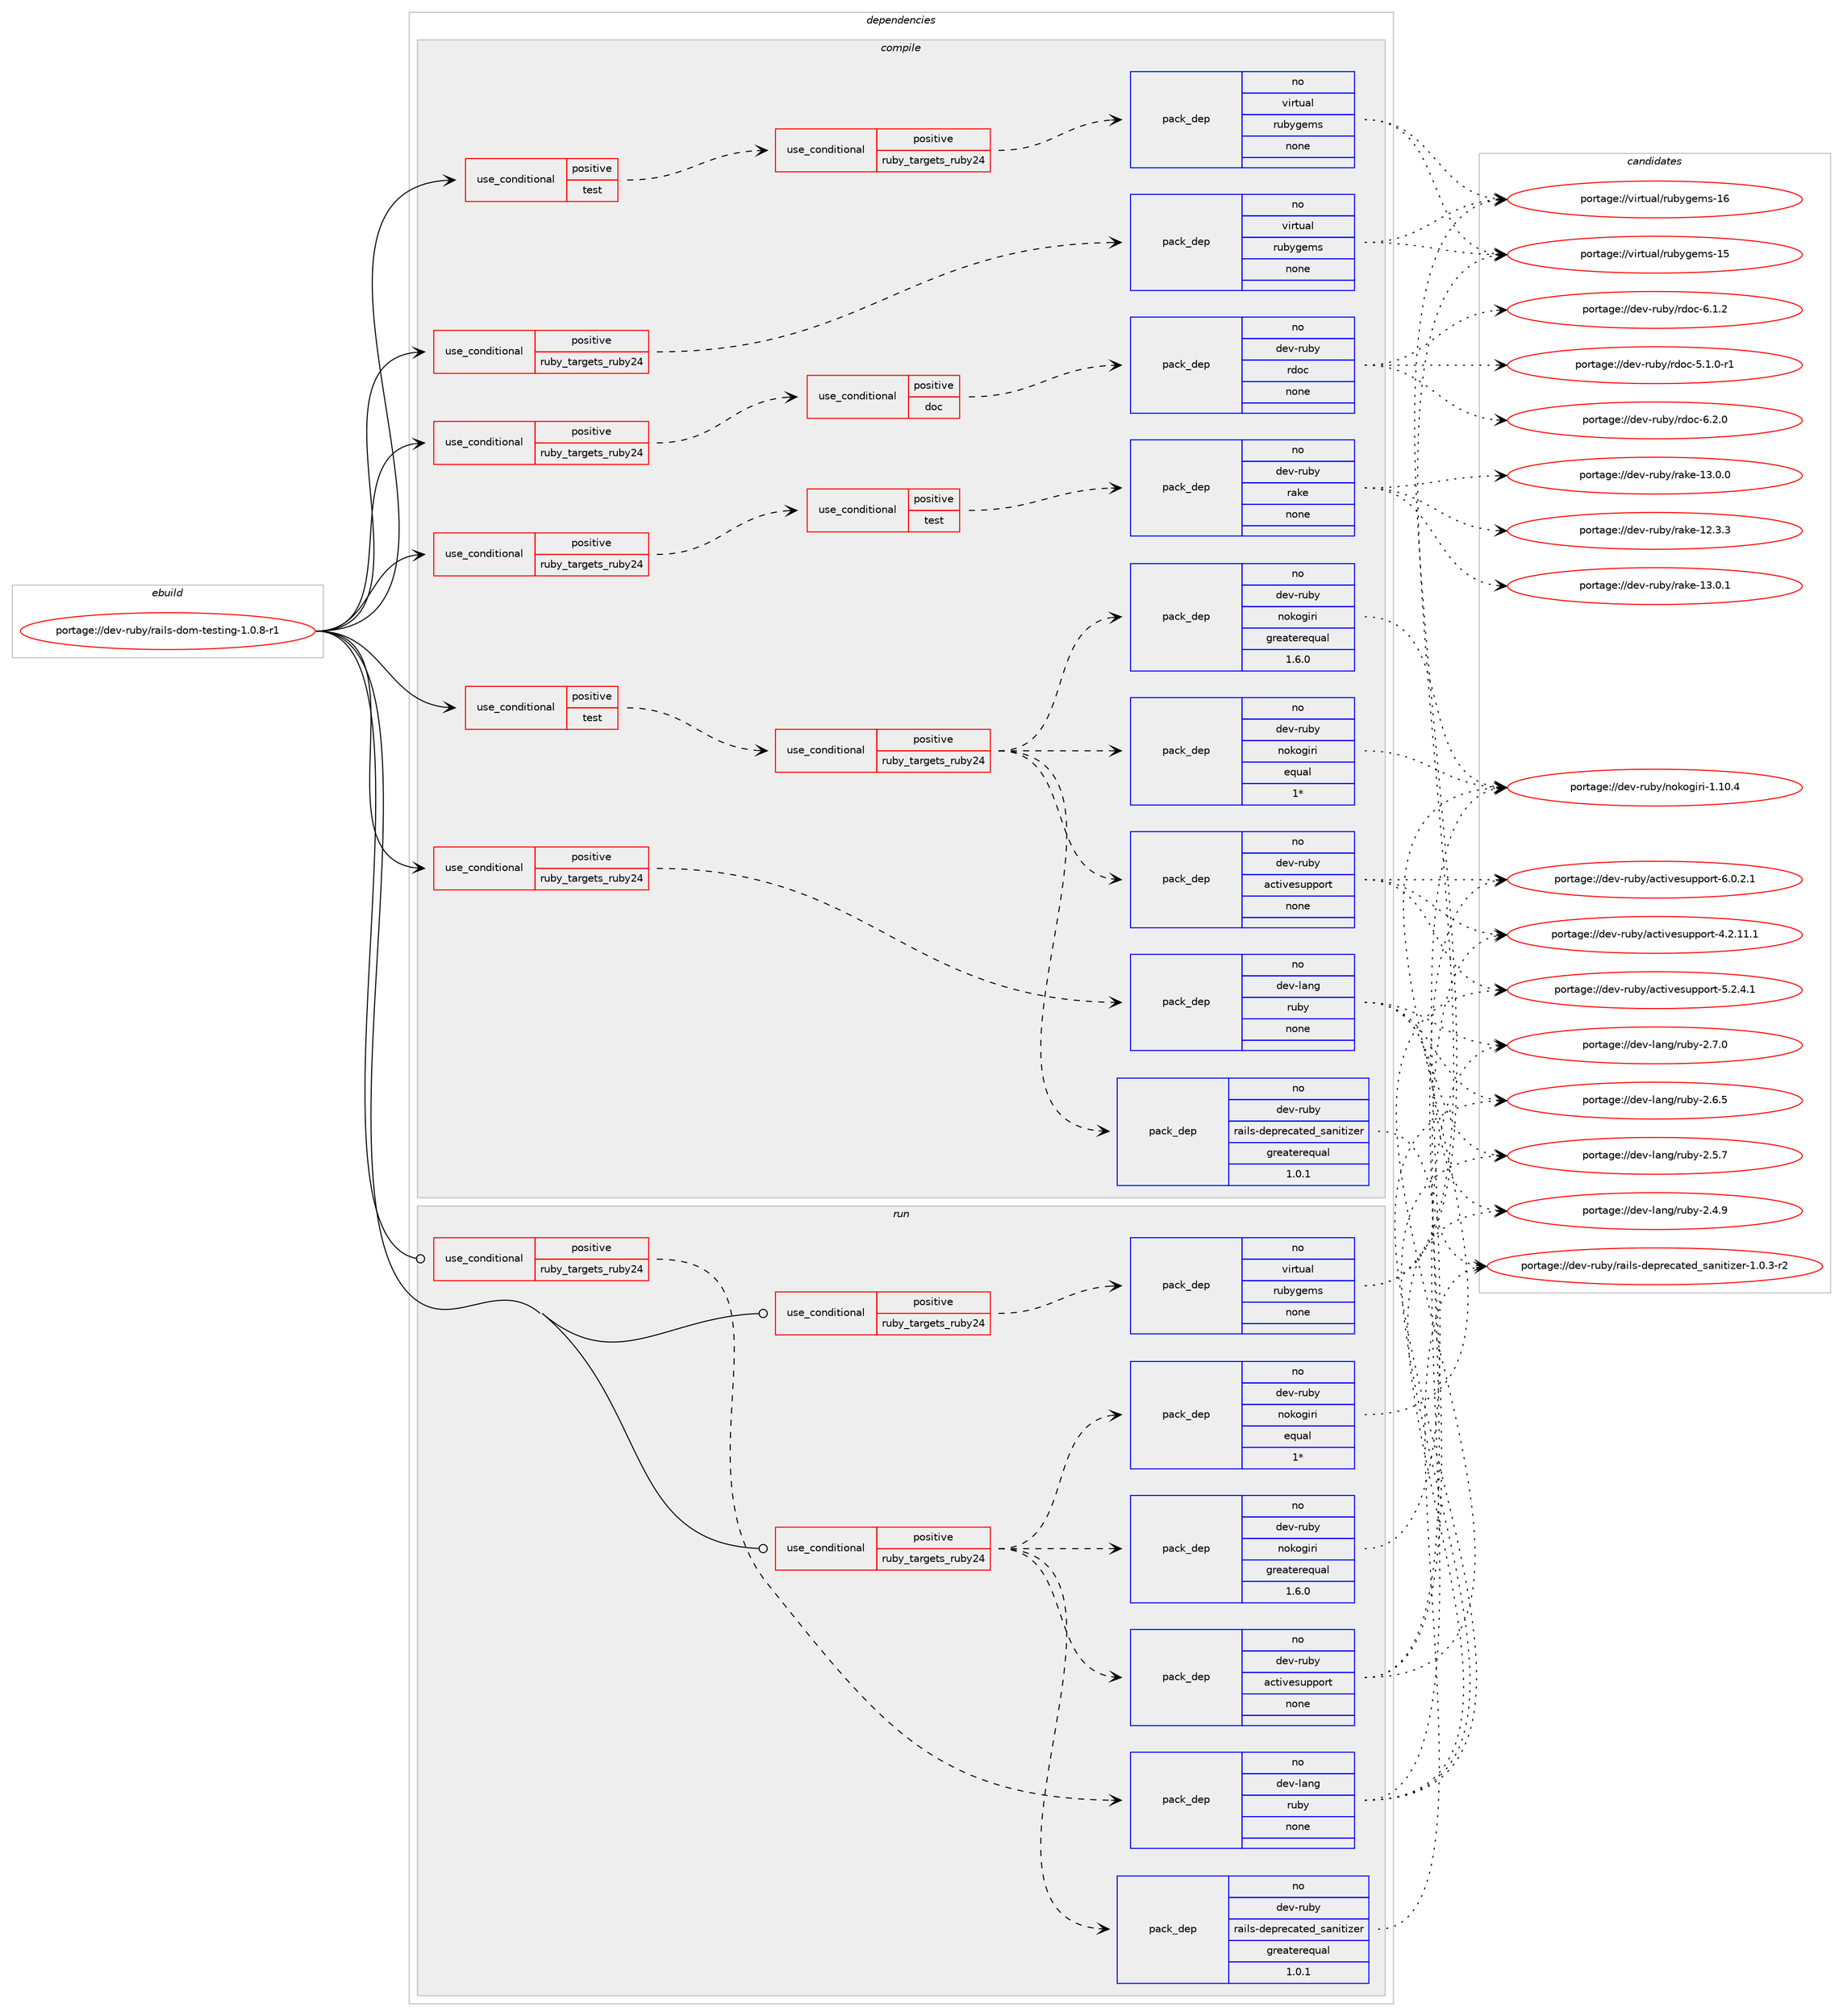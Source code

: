 digraph prolog {

# *************
# Graph options
# *************

newrank=true;
concentrate=true;
compound=true;
graph [rankdir=LR,fontname=Helvetica,fontsize=10,ranksep=1.5];#, ranksep=2.5, nodesep=0.2];
edge  [arrowhead=vee];
node  [fontname=Helvetica,fontsize=10];

# **********
# The ebuild
# **********

subgraph cluster_leftcol {
color=gray;
label=<<i>ebuild</i>>;
id [label="portage://dev-ruby/rails-dom-testing-1.0.8-r1", color=red, width=4, href="../dev-ruby/rails-dom-testing-1.0.8-r1.svg"];
}

# ****************
# The dependencies
# ****************

subgraph cluster_midcol {
color=gray;
label=<<i>dependencies</i>>;
subgraph cluster_compile {
fillcolor="#eeeeee";
style=filled;
label=<<i>compile</i>>;
subgraph cond77074 {
dependency336066 [label=<<TABLE BORDER="0" CELLBORDER="1" CELLSPACING="0" CELLPADDING="4"><TR><TD ROWSPAN="3" CELLPADDING="10">use_conditional</TD></TR><TR><TD>positive</TD></TR><TR><TD>ruby_targets_ruby24</TD></TR></TABLE>>, shape=none, color=red];
subgraph cond77075 {
dependency336067 [label=<<TABLE BORDER="0" CELLBORDER="1" CELLSPACING="0" CELLPADDING="4"><TR><TD ROWSPAN="3" CELLPADDING="10">use_conditional</TD></TR><TR><TD>positive</TD></TR><TR><TD>doc</TD></TR></TABLE>>, shape=none, color=red];
subgraph pack254245 {
dependency336068 [label=<<TABLE BORDER="0" CELLBORDER="1" CELLSPACING="0" CELLPADDING="4" WIDTH="220"><TR><TD ROWSPAN="6" CELLPADDING="30">pack_dep</TD></TR><TR><TD WIDTH="110">no</TD></TR><TR><TD>dev-ruby</TD></TR><TR><TD>rdoc</TD></TR><TR><TD>none</TD></TR><TR><TD></TD></TR></TABLE>>, shape=none, color=blue];
}
dependency336067:e -> dependency336068:w [weight=20,style="dashed",arrowhead="vee"];
}
dependency336066:e -> dependency336067:w [weight=20,style="dashed",arrowhead="vee"];
}
id:e -> dependency336066:w [weight=20,style="solid",arrowhead="vee"];
subgraph cond77076 {
dependency336069 [label=<<TABLE BORDER="0" CELLBORDER="1" CELLSPACING="0" CELLPADDING="4"><TR><TD ROWSPAN="3" CELLPADDING="10">use_conditional</TD></TR><TR><TD>positive</TD></TR><TR><TD>ruby_targets_ruby24</TD></TR></TABLE>>, shape=none, color=red];
subgraph cond77077 {
dependency336070 [label=<<TABLE BORDER="0" CELLBORDER="1" CELLSPACING="0" CELLPADDING="4"><TR><TD ROWSPAN="3" CELLPADDING="10">use_conditional</TD></TR><TR><TD>positive</TD></TR><TR><TD>test</TD></TR></TABLE>>, shape=none, color=red];
subgraph pack254246 {
dependency336071 [label=<<TABLE BORDER="0" CELLBORDER="1" CELLSPACING="0" CELLPADDING="4" WIDTH="220"><TR><TD ROWSPAN="6" CELLPADDING="30">pack_dep</TD></TR><TR><TD WIDTH="110">no</TD></TR><TR><TD>dev-ruby</TD></TR><TR><TD>rake</TD></TR><TR><TD>none</TD></TR><TR><TD></TD></TR></TABLE>>, shape=none, color=blue];
}
dependency336070:e -> dependency336071:w [weight=20,style="dashed",arrowhead="vee"];
}
dependency336069:e -> dependency336070:w [weight=20,style="dashed",arrowhead="vee"];
}
id:e -> dependency336069:w [weight=20,style="solid",arrowhead="vee"];
subgraph cond77078 {
dependency336072 [label=<<TABLE BORDER="0" CELLBORDER="1" CELLSPACING="0" CELLPADDING="4"><TR><TD ROWSPAN="3" CELLPADDING="10">use_conditional</TD></TR><TR><TD>positive</TD></TR><TR><TD>ruby_targets_ruby24</TD></TR></TABLE>>, shape=none, color=red];
subgraph pack254247 {
dependency336073 [label=<<TABLE BORDER="0" CELLBORDER="1" CELLSPACING="0" CELLPADDING="4" WIDTH="220"><TR><TD ROWSPAN="6" CELLPADDING="30">pack_dep</TD></TR><TR><TD WIDTH="110">no</TD></TR><TR><TD>dev-lang</TD></TR><TR><TD>ruby</TD></TR><TR><TD>none</TD></TR><TR><TD></TD></TR></TABLE>>, shape=none, color=blue];
}
dependency336072:e -> dependency336073:w [weight=20,style="dashed",arrowhead="vee"];
}
id:e -> dependency336072:w [weight=20,style="solid",arrowhead="vee"];
subgraph cond77079 {
dependency336074 [label=<<TABLE BORDER="0" CELLBORDER="1" CELLSPACING="0" CELLPADDING="4"><TR><TD ROWSPAN="3" CELLPADDING="10">use_conditional</TD></TR><TR><TD>positive</TD></TR><TR><TD>ruby_targets_ruby24</TD></TR></TABLE>>, shape=none, color=red];
subgraph pack254248 {
dependency336075 [label=<<TABLE BORDER="0" CELLBORDER="1" CELLSPACING="0" CELLPADDING="4" WIDTH="220"><TR><TD ROWSPAN="6" CELLPADDING="30">pack_dep</TD></TR><TR><TD WIDTH="110">no</TD></TR><TR><TD>virtual</TD></TR><TR><TD>rubygems</TD></TR><TR><TD>none</TD></TR><TR><TD></TD></TR></TABLE>>, shape=none, color=blue];
}
dependency336074:e -> dependency336075:w [weight=20,style="dashed",arrowhead="vee"];
}
id:e -> dependency336074:w [weight=20,style="solid",arrowhead="vee"];
subgraph cond77080 {
dependency336076 [label=<<TABLE BORDER="0" CELLBORDER="1" CELLSPACING="0" CELLPADDING="4"><TR><TD ROWSPAN="3" CELLPADDING="10">use_conditional</TD></TR><TR><TD>positive</TD></TR><TR><TD>test</TD></TR></TABLE>>, shape=none, color=red];
subgraph cond77081 {
dependency336077 [label=<<TABLE BORDER="0" CELLBORDER="1" CELLSPACING="0" CELLPADDING="4"><TR><TD ROWSPAN="3" CELLPADDING="10">use_conditional</TD></TR><TR><TD>positive</TD></TR><TR><TD>ruby_targets_ruby24</TD></TR></TABLE>>, shape=none, color=red];
subgraph pack254249 {
dependency336078 [label=<<TABLE BORDER="0" CELLBORDER="1" CELLSPACING="0" CELLPADDING="4" WIDTH="220"><TR><TD ROWSPAN="6" CELLPADDING="30">pack_dep</TD></TR><TR><TD WIDTH="110">no</TD></TR><TR><TD>dev-ruby</TD></TR><TR><TD>activesupport</TD></TR><TR><TD>none</TD></TR><TR><TD></TD></TR></TABLE>>, shape=none, color=blue];
}
dependency336077:e -> dependency336078:w [weight=20,style="dashed",arrowhead="vee"];
subgraph pack254250 {
dependency336079 [label=<<TABLE BORDER="0" CELLBORDER="1" CELLSPACING="0" CELLPADDING="4" WIDTH="220"><TR><TD ROWSPAN="6" CELLPADDING="30">pack_dep</TD></TR><TR><TD WIDTH="110">no</TD></TR><TR><TD>dev-ruby</TD></TR><TR><TD>nokogiri</TD></TR><TR><TD>greaterequal</TD></TR><TR><TD>1.6.0</TD></TR></TABLE>>, shape=none, color=blue];
}
dependency336077:e -> dependency336079:w [weight=20,style="dashed",arrowhead="vee"];
subgraph pack254251 {
dependency336080 [label=<<TABLE BORDER="0" CELLBORDER="1" CELLSPACING="0" CELLPADDING="4" WIDTH="220"><TR><TD ROWSPAN="6" CELLPADDING="30">pack_dep</TD></TR><TR><TD WIDTH="110">no</TD></TR><TR><TD>dev-ruby</TD></TR><TR><TD>nokogiri</TD></TR><TR><TD>equal</TD></TR><TR><TD>1*</TD></TR></TABLE>>, shape=none, color=blue];
}
dependency336077:e -> dependency336080:w [weight=20,style="dashed",arrowhead="vee"];
subgraph pack254252 {
dependency336081 [label=<<TABLE BORDER="0" CELLBORDER="1" CELLSPACING="0" CELLPADDING="4" WIDTH="220"><TR><TD ROWSPAN="6" CELLPADDING="30">pack_dep</TD></TR><TR><TD WIDTH="110">no</TD></TR><TR><TD>dev-ruby</TD></TR><TR><TD>rails-deprecated_sanitizer</TD></TR><TR><TD>greaterequal</TD></TR><TR><TD>1.0.1</TD></TR></TABLE>>, shape=none, color=blue];
}
dependency336077:e -> dependency336081:w [weight=20,style="dashed",arrowhead="vee"];
}
dependency336076:e -> dependency336077:w [weight=20,style="dashed",arrowhead="vee"];
}
id:e -> dependency336076:w [weight=20,style="solid",arrowhead="vee"];
subgraph cond77082 {
dependency336082 [label=<<TABLE BORDER="0" CELLBORDER="1" CELLSPACING="0" CELLPADDING="4"><TR><TD ROWSPAN="3" CELLPADDING="10">use_conditional</TD></TR><TR><TD>positive</TD></TR><TR><TD>test</TD></TR></TABLE>>, shape=none, color=red];
subgraph cond77083 {
dependency336083 [label=<<TABLE BORDER="0" CELLBORDER="1" CELLSPACING="0" CELLPADDING="4"><TR><TD ROWSPAN="3" CELLPADDING="10">use_conditional</TD></TR><TR><TD>positive</TD></TR><TR><TD>ruby_targets_ruby24</TD></TR></TABLE>>, shape=none, color=red];
subgraph pack254253 {
dependency336084 [label=<<TABLE BORDER="0" CELLBORDER="1" CELLSPACING="0" CELLPADDING="4" WIDTH="220"><TR><TD ROWSPAN="6" CELLPADDING="30">pack_dep</TD></TR><TR><TD WIDTH="110">no</TD></TR><TR><TD>virtual</TD></TR><TR><TD>rubygems</TD></TR><TR><TD>none</TD></TR><TR><TD></TD></TR></TABLE>>, shape=none, color=blue];
}
dependency336083:e -> dependency336084:w [weight=20,style="dashed",arrowhead="vee"];
}
dependency336082:e -> dependency336083:w [weight=20,style="dashed",arrowhead="vee"];
}
id:e -> dependency336082:w [weight=20,style="solid",arrowhead="vee"];
}
subgraph cluster_compileandrun {
fillcolor="#eeeeee";
style=filled;
label=<<i>compile and run</i>>;
}
subgraph cluster_run {
fillcolor="#eeeeee";
style=filled;
label=<<i>run</i>>;
subgraph cond77084 {
dependency336085 [label=<<TABLE BORDER="0" CELLBORDER="1" CELLSPACING="0" CELLPADDING="4"><TR><TD ROWSPAN="3" CELLPADDING="10">use_conditional</TD></TR><TR><TD>positive</TD></TR><TR><TD>ruby_targets_ruby24</TD></TR></TABLE>>, shape=none, color=red];
subgraph pack254254 {
dependency336086 [label=<<TABLE BORDER="0" CELLBORDER="1" CELLSPACING="0" CELLPADDING="4" WIDTH="220"><TR><TD ROWSPAN="6" CELLPADDING="30">pack_dep</TD></TR><TR><TD WIDTH="110">no</TD></TR><TR><TD>dev-lang</TD></TR><TR><TD>ruby</TD></TR><TR><TD>none</TD></TR><TR><TD></TD></TR></TABLE>>, shape=none, color=blue];
}
dependency336085:e -> dependency336086:w [weight=20,style="dashed",arrowhead="vee"];
}
id:e -> dependency336085:w [weight=20,style="solid",arrowhead="odot"];
subgraph cond77085 {
dependency336087 [label=<<TABLE BORDER="0" CELLBORDER="1" CELLSPACING="0" CELLPADDING="4"><TR><TD ROWSPAN="3" CELLPADDING="10">use_conditional</TD></TR><TR><TD>positive</TD></TR><TR><TD>ruby_targets_ruby24</TD></TR></TABLE>>, shape=none, color=red];
subgraph pack254255 {
dependency336088 [label=<<TABLE BORDER="0" CELLBORDER="1" CELLSPACING="0" CELLPADDING="4" WIDTH="220"><TR><TD ROWSPAN="6" CELLPADDING="30">pack_dep</TD></TR><TR><TD WIDTH="110">no</TD></TR><TR><TD>dev-ruby</TD></TR><TR><TD>activesupport</TD></TR><TR><TD>none</TD></TR><TR><TD></TD></TR></TABLE>>, shape=none, color=blue];
}
dependency336087:e -> dependency336088:w [weight=20,style="dashed",arrowhead="vee"];
subgraph pack254256 {
dependency336089 [label=<<TABLE BORDER="0" CELLBORDER="1" CELLSPACING="0" CELLPADDING="4" WIDTH="220"><TR><TD ROWSPAN="6" CELLPADDING="30">pack_dep</TD></TR><TR><TD WIDTH="110">no</TD></TR><TR><TD>dev-ruby</TD></TR><TR><TD>nokogiri</TD></TR><TR><TD>greaterequal</TD></TR><TR><TD>1.6.0</TD></TR></TABLE>>, shape=none, color=blue];
}
dependency336087:e -> dependency336089:w [weight=20,style="dashed",arrowhead="vee"];
subgraph pack254257 {
dependency336090 [label=<<TABLE BORDER="0" CELLBORDER="1" CELLSPACING="0" CELLPADDING="4" WIDTH="220"><TR><TD ROWSPAN="6" CELLPADDING="30">pack_dep</TD></TR><TR><TD WIDTH="110">no</TD></TR><TR><TD>dev-ruby</TD></TR><TR><TD>nokogiri</TD></TR><TR><TD>equal</TD></TR><TR><TD>1*</TD></TR></TABLE>>, shape=none, color=blue];
}
dependency336087:e -> dependency336090:w [weight=20,style="dashed",arrowhead="vee"];
subgraph pack254258 {
dependency336091 [label=<<TABLE BORDER="0" CELLBORDER="1" CELLSPACING="0" CELLPADDING="4" WIDTH="220"><TR><TD ROWSPAN="6" CELLPADDING="30">pack_dep</TD></TR><TR><TD WIDTH="110">no</TD></TR><TR><TD>dev-ruby</TD></TR><TR><TD>rails-deprecated_sanitizer</TD></TR><TR><TD>greaterequal</TD></TR><TR><TD>1.0.1</TD></TR></TABLE>>, shape=none, color=blue];
}
dependency336087:e -> dependency336091:w [weight=20,style="dashed",arrowhead="vee"];
}
id:e -> dependency336087:w [weight=20,style="solid",arrowhead="odot"];
subgraph cond77086 {
dependency336092 [label=<<TABLE BORDER="0" CELLBORDER="1" CELLSPACING="0" CELLPADDING="4"><TR><TD ROWSPAN="3" CELLPADDING="10">use_conditional</TD></TR><TR><TD>positive</TD></TR><TR><TD>ruby_targets_ruby24</TD></TR></TABLE>>, shape=none, color=red];
subgraph pack254259 {
dependency336093 [label=<<TABLE BORDER="0" CELLBORDER="1" CELLSPACING="0" CELLPADDING="4" WIDTH="220"><TR><TD ROWSPAN="6" CELLPADDING="30">pack_dep</TD></TR><TR><TD WIDTH="110">no</TD></TR><TR><TD>virtual</TD></TR><TR><TD>rubygems</TD></TR><TR><TD>none</TD></TR><TR><TD></TD></TR></TABLE>>, shape=none, color=blue];
}
dependency336092:e -> dependency336093:w [weight=20,style="dashed",arrowhead="vee"];
}
id:e -> dependency336092:w [weight=20,style="solid",arrowhead="odot"];
}
}

# **************
# The candidates
# **************

subgraph cluster_choices {
rank=same;
color=gray;
label=<<i>candidates</i>>;

subgraph choice254245 {
color=black;
nodesep=1;
choice10010111845114117981214711410011199455446504648 [label="portage://dev-ruby/rdoc-6.2.0", color=red, width=4,href="../dev-ruby/rdoc-6.2.0.svg"];
choice10010111845114117981214711410011199455446494650 [label="portage://dev-ruby/rdoc-6.1.2", color=red, width=4,href="../dev-ruby/rdoc-6.1.2.svg"];
choice100101118451141179812147114100111994553464946484511449 [label="portage://dev-ruby/rdoc-5.1.0-r1", color=red, width=4,href="../dev-ruby/rdoc-5.1.0-r1.svg"];
dependency336068:e -> choice10010111845114117981214711410011199455446504648:w [style=dotted,weight="100"];
dependency336068:e -> choice10010111845114117981214711410011199455446494650:w [style=dotted,weight="100"];
dependency336068:e -> choice100101118451141179812147114100111994553464946484511449:w [style=dotted,weight="100"];
}
subgraph choice254246 {
color=black;
nodesep=1;
choice1001011184511411798121471149710710145495146484649 [label="portage://dev-ruby/rake-13.0.1", color=red, width=4,href="../dev-ruby/rake-13.0.1.svg"];
choice1001011184511411798121471149710710145495146484648 [label="portage://dev-ruby/rake-13.0.0", color=red, width=4,href="../dev-ruby/rake-13.0.0.svg"];
choice1001011184511411798121471149710710145495046514651 [label="portage://dev-ruby/rake-12.3.3", color=red, width=4,href="../dev-ruby/rake-12.3.3.svg"];
dependency336071:e -> choice1001011184511411798121471149710710145495146484649:w [style=dotted,weight="100"];
dependency336071:e -> choice1001011184511411798121471149710710145495146484648:w [style=dotted,weight="100"];
dependency336071:e -> choice1001011184511411798121471149710710145495046514651:w [style=dotted,weight="100"];
}
subgraph choice254247 {
color=black;
nodesep=1;
choice10010111845108971101034711411798121455046554648 [label="portage://dev-lang/ruby-2.7.0", color=red, width=4,href="../dev-lang/ruby-2.7.0.svg"];
choice10010111845108971101034711411798121455046544653 [label="portage://dev-lang/ruby-2.6.5", color=red, width=4,href="../dev-lang/ruby-2.6.5.svg"];
choice10010111845108971101034711411798121455046534655 [label="portage://dev-lang/ruby-2.5.7", color=red, width=4,href="../dev-lang/ruby-2.5.7.svg"];
choice10010111845108971101034711411798121455046524657 [label="portage://dev-lang/ruby-2.4.9", color=red, width=4,href="../dev-lang/ruby-2.4.9.svg"];
dependency336073:e -> choice10010111845108971101034711411798121455046554648:w [style=dotted,weight="100"];
dependency336073:e -> choice10010111845108971101034711411798121455046544653:w [style=dotted,weight="100"];
dependency336073:e -> choice10010111845108971101034711411798121455046534655:w [style=dotted,weight="100"];
dependency336073:e -> choice10010111845108971101034711411798121455046524657:w [style=dotted,weight="100"];
}
subgraph choice254248 {
color=black;
nodesep=1;
choice118105114116117971084711411798121103101109115454954 [label="portage://virtual/rubygems-16", color=red, width=4,href="../virtual/rubygems-16.svg"];
choice118105114116117971084711411798121103101109115454953 [label="portage://virtual/rubygems-15", color=red, width=4,href="../virtual/rubygems-15.svg"];
dependency336075:e -> choice118105114116117971084711411798121103101109115454954:w [style=dotted,weight="100"];
dependency336075:e -> choice118105114116117971084711411798121103101109115454953:w [style=dotted,weight="100"];
}
subgraph choice254249 {
color=black;
nodesep=1;
choice10010111845114117981214797991161051181011151171121121111141164554464846504649 [label="portage://dev-ruby/activesupport-6.0.2.1", color=red, width=4,href="../dev-ruby/activesupport-6.0.2.1.svg"];
choice10010111845114117981214797991161051181011151171121121111141164553465046524649 [label="portage://dev-ruby/activesupport-5.2.4.1", color=red, width=4,href="../dev-ruby/activesupport-5.2.4.1.svg"];
choice1001011184511411798121479799116105118101115117112112111114116455246504649494649 [label="portage://dev-ruby/activesupport-4.2.11.1", color=red, width=4,href="../dev-ruby/activesupport-4.2.11.1.svg"];
dependency336078:e -> choice10010111845114117981214797991161051181011151171121121111141164554464846504649:w [style=dotted,weight="100"];
dependency336078:e -> choice10010111845114117981214797991161051181011151171121121111141164553465046524649:w [style=dotted,weight="100"];
dependency336078:e -> choice1001011184511411798121479799116105118101115117112112111114116455246504649494649:w [style=dotted,weight="100"];
}
subgraph choice254250 {
color=black;
nodesep=1;
choice10010111845114117981214711011110711110310511410545494649484652 [label="portage://dev-ruby/nokogiri-1.10.4", color=red, width=4,href="../dev-ruby/nokogiri-1.10.4.svg"];
dependency336079:e -> choice10010111845114117981214711011110711110310511410545494649484652:w [style=dotted,weight="100"];
}
subgraph choice254251 {
color=black;
nodesep=1;
choice10010111845114117981214711011110711110310511410545494649484652 [label="portage://dev-ruby/nokogiri-1.10.4", color=red, width=4,href="../dev-ruby/nokogiri-1.10.4.svg"];
dependency336080:e -> choice10010111845114117981214711011110711110310511410545494649484652:w [style=dotted,weight="100"];
}
subgraph choice254252 {
color=black;
nodesep=1;
choice1001011184511411798121471149710510811545100101112114101999711610110095115971101051161051221011144549464846514511450 [label="portage://dev-ruby/rails-deprecated_sanitizer-1.0.3-r2", color=red, width=4,href="../dev-ruby/rails-deprecated_sanitizer-1.0.3-r2.svg"];
dependency336081:e -> choice1001011184511411798121471149710510811545100101112114101999711610110095115971101051161051221011144549464846514511450:w [style=dotted,weight="100"];
}
subgraph choice254253 {
color=black;
nodesep=1;
choice118105114116117971084711411798121103101109115454954 [label="portage://virtual/rubygems-16", color=red, width=4,href="../virtual/rubygems-16.svg"];
choice118105114116117971084711411798121103101109115454953 [label="portage://virtual/rubygems-15", color=red, width=4,href="../virtual/rubygems-15.svg"];
dependency336084:e -> choice118105114116117971084711411798121103101109115454954:w [style=dotted,weight="100"];
dependency336084:e -> choice118105114116117971084711411798121103101109115454953:w [style=dotted,weight="100"];
}
subgraph choice254254 {
color=black;
nodesep=1;
choice10010111845108971101034711411798121455046554648 [label="portage://dev-lang/ruby-2.7.0", color=red, width=4,href="../dev-lang/ruby-2.7.0.svg"];
choice10010111845108971101034711411798121455046544653 [label="portage://dev-lang/ruby-2.6.5", color=red, width=4,href="../dev-lang/ruby-2.6.5.svg"];
choice10010111845108971101034711411798121455046534655 [label="portage://dev-lang/ruby-2.5.7", color=red, width=4,href="../dev-lang/ruby-2.5.7.svg"];
choice10010111845108971101034711411798121455046524657 [label="portage://dev-lang/ruby-2.4.9", color=red, width=4,href="../dev-lang/ruby-2.4.9.svg"];
dependency336086:e -> choice10010111845108971101034711411798121455046554648:w [style=dotted,weight="100"];
dependency336086:e -> choice10010111845108971101034711411798121455046544653:w [style=dotted,weight="100"];
dependency336086:e -> choice10010111845108971101034711411798121455046534655:w [style=dotted,weight="100"];
dependency336086:e -> choice10010111845108971101034711411798121455046524657:w [style=dotted,weight="100"];
}
subgraph choice254255 {
color=black;
nodesep=1;
choice10010111845114117981214797991161051181011151171121121111141164554464846504649 [label="portage://dev-ruby/activesupport-6.0.2.1", color=red, width=4,href="../dev-ruby/activesupport-6.0.2.1.svg"];
choice10010111845114117981214797991161051181011151171121121111141164553465046524649 [label="portage://dev-ruby/activesupport-5.2.4.1", color=red, width=4,href="../dev-ruby/activesupport-5.2.4.1.svg"];
choice1001011184511411798121479799116105118101115117112112111114116455246504649494649 [label="portage://dev-ruby/activesupport-4.2.11.1", color=red, width=4,href="../dev-ruby/activesupport-4.2.11.1.svg"];
dependency336088:e -> choice10010111845114117981214797991161051181011151171121121111141164554464846504649:w [style=dotted,weight="100"];
dependency336088:e -> choice10010111845114117981214797991161051181011151171121121111141164553465046524649:w [style=dotted,weight="100"];
dependency336088:e -> choice1001011184511411798121479799116105118101115117112112111114116455246504649494649:w [style=dotted,weight="100"];
}
subgraph choice254256 {
color=black;
nodesep=1;
choice10010111845114117981214711011110711110310511410545494649484652 [label="portage://dev-ruby/nokogiri-1.10.4", color=red, width=4,href="../dev-ruby/nokogiri-1.10.4.svg"];
dependency336089:e -> choice10010111845114117981214711011110711110310511410545494649484652:w [style=dotted,weight="100"];
}
subgraph choice254257 {
color=black;
nodesep=1;
choice10010111845114117981214711011110711110310511410545494649484652 [label="portage://dev-ruby/nokogiri-1.10.4", color=red, width=4,href="../dev-ruby/nokogiri-1.10.4.svg"];
dependency336090:e -> choice10010111845114117981214711011110711110310511410545494649484652:w [style=dotted,weight="100"];
}
subgraph choice254258 {
color=black;
nodesep=1;
choice1001011184511411798121471149710510811545100101112114101999711610110095115971101051161051221011144549464846514511450 [label="portage://dev-ruby/rails-deprecated_sanitizer-1.0.3-r2", color=red, width=4,href="../dev-ruby/rails-deprecated_sanitizer-1.0.3-r2.svg"];
dependency336091:e -> choice1001011184511411798121471149710510811545100101112114101999711610110095115971101051161051221011144549464846514511450:w [style=dotted,weight="100"];
}
subgraph choice254259 {
color=black;
nodesep=1;
choice118105114116117971084711411798121103101109115454954 [label="portage://virtual/rubygems-16", color=red, width=4,href="../virtual/rubygems-16.svg"];
choice118105114116117971084711411798121103101109115454953 [label="portage://virtual/rubygems-15", color=red, width=4,href="../virtual/rubygems-15.svg"];
dependency336093:e -> choice118105114116117971084711411798121103101109115454954:w [style=dotted,weight="100"];
dependency336093:e -> choice118105114116117971084711411798121103101109115454953:w [style=dotted,weight="100"];
}
}

}
